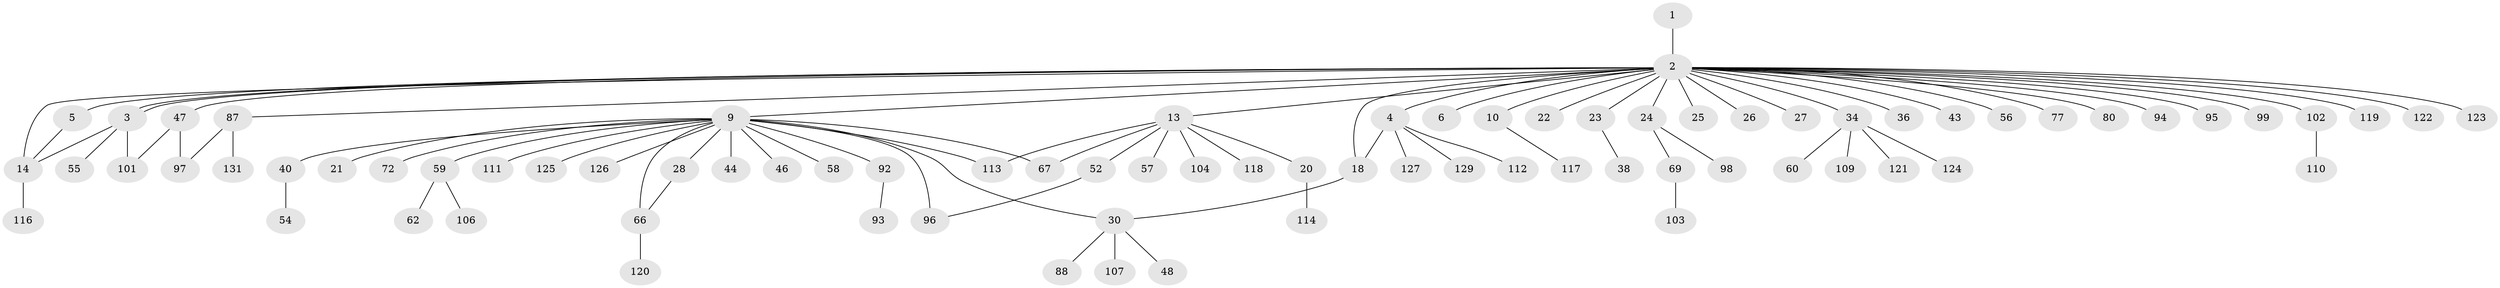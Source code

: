 // original degree distribution, {1: 0.562962962962963, 34: 0.007407407407407408, 4: 0.06666666666666667, 6: 0.014814814814814815, 3: 0.08148148148148149, 2: 0.2222222222222222, 11: 0.007407407407407408, 7: 0.014814814814814815, 8: 0.007407407407407408, 9: 0.007407407407407408, 5: 0.007407407407407408}
// Generated by graph-tools (version 1.1) at 2025/18/03/04/25 18:18:07]
// undirected, 81 vertices, 91 edges
graph export_dot {
graph [start="1"]
  node [color=gray90,style=filled];
  1;
  2 [super="+51"];
  3 [super="+11+12"];
  4 [super="+39+68+8+7"];
  5 [super="+29"];
  6;
  9 [super="+63+41+31+82+134+71+15"];
  10 [super="+45"];
  13 [super="+86+89+19"];
  14 [super="+35"];
  18 [super="+81"];
  20;
  21;
  22;
  23;
  24 [super="+32"];
  25;
  26;
  27;
  28 [super="+79"];
  30 [super="+61+33"];
  34 [super="+37+85+49+91+64+50"];
  36 [super="+100"];
  38;
  40;
  43 [super="+53"];
  44 [super="+115"];
  46;
  47 [super="+65"];
  48;
  52;
  54;
  55;
  56;
  57;
  58;
  59;
  60;
  62 [super="+108"];
  66 [super="+84+76+75"];
  67;
  69;
  72;
  77;
  80;
  87 [super="+128"];
  88;
  92;
  93;
  94;
  95;
  96;
  97;
  98;
  99;
  101;
  102;
  103;
  104 [super="+105"];
  106;
  107;
  109;
  110;
  111 [super="+130"];
  112;
  113;
  114;
  116;
  117;
  118;
  119;
  120;
  121;
  122;
  123;
  124;
  125;
  126;
  127;
  129;
  131;
  1 -- 2;
  2 -- 3;
  2 -- 3;
  2 -- 4;
  2 -- 5;
  2 -- 6;
  2 -- 9;
  2 -- 10;
  2 -- 13;
  2 -- 14;
  2 -- 18 [weight=2];
  2 -- 22;
  2 -- 23;
  2 -- 24;
  2 -- 25;
  2 -- 26;
  2 -- 27;
  2 -- 34;
  2 -- 36;
  2 -- 43;
  2 -- 47;
  2 -- 56;
  2 -- 77;
  2 -- 80;
  2 -- 87;
  2 -- 94;
  2 -- 95;
  2 -- 99;
  2 -- 102;
  2 -- 119;
  2 -- 122;
  2 -- 123;
  3 -- 101;
  3 -- 14;
  3 -- 55;
  4 -- 112;
  4 -- 129;
  4 -- 18;
  4 -- 127;
  5 -- 14;
  9 -- 58;
  9 -- 125;
  9 -- 126;
  9 -- 72;
  9 -- 96 [weight=2];
  9 -- 40;
  9 -- 44 [weight=2];
  9 -- 46;
  9 -- 66 [weight=2];
  9 -- 67;
  9 -- 28;
  9 -- 111;
  9 -- 113;
  9 -- 21;
  9 -- 59;
  9 -- 92;
  9 -- 30;
  10 -- 117;
  13 -- 20;
  13 -- 113;
  13 -- 118;
  13 -- 67;
  13 -- 104;
  13 -- 57;
  13 -- 52;
  14 -- 116;
  18 -- 30;
  20 -- 114;
  23 -- 38;
  24 -- 98;
  24 -- 69;
  28 -- 66;
  30 -- 107;
  30 -- 48;
  30 -- 88;
  34 -- 60;
  34 -- 124;
  34 -- 109;
  34 -- 121;
  40 -- 54;
  47 -- 97;
  47 -- 101;
  52 -- 96;
  59 -- 62;
  59 -- 106;
  66 -- 120;
  69 -- 103;
  87 -- 97;
  87 -- 131;
  92 -- 93;
  102 -- 110;
}
